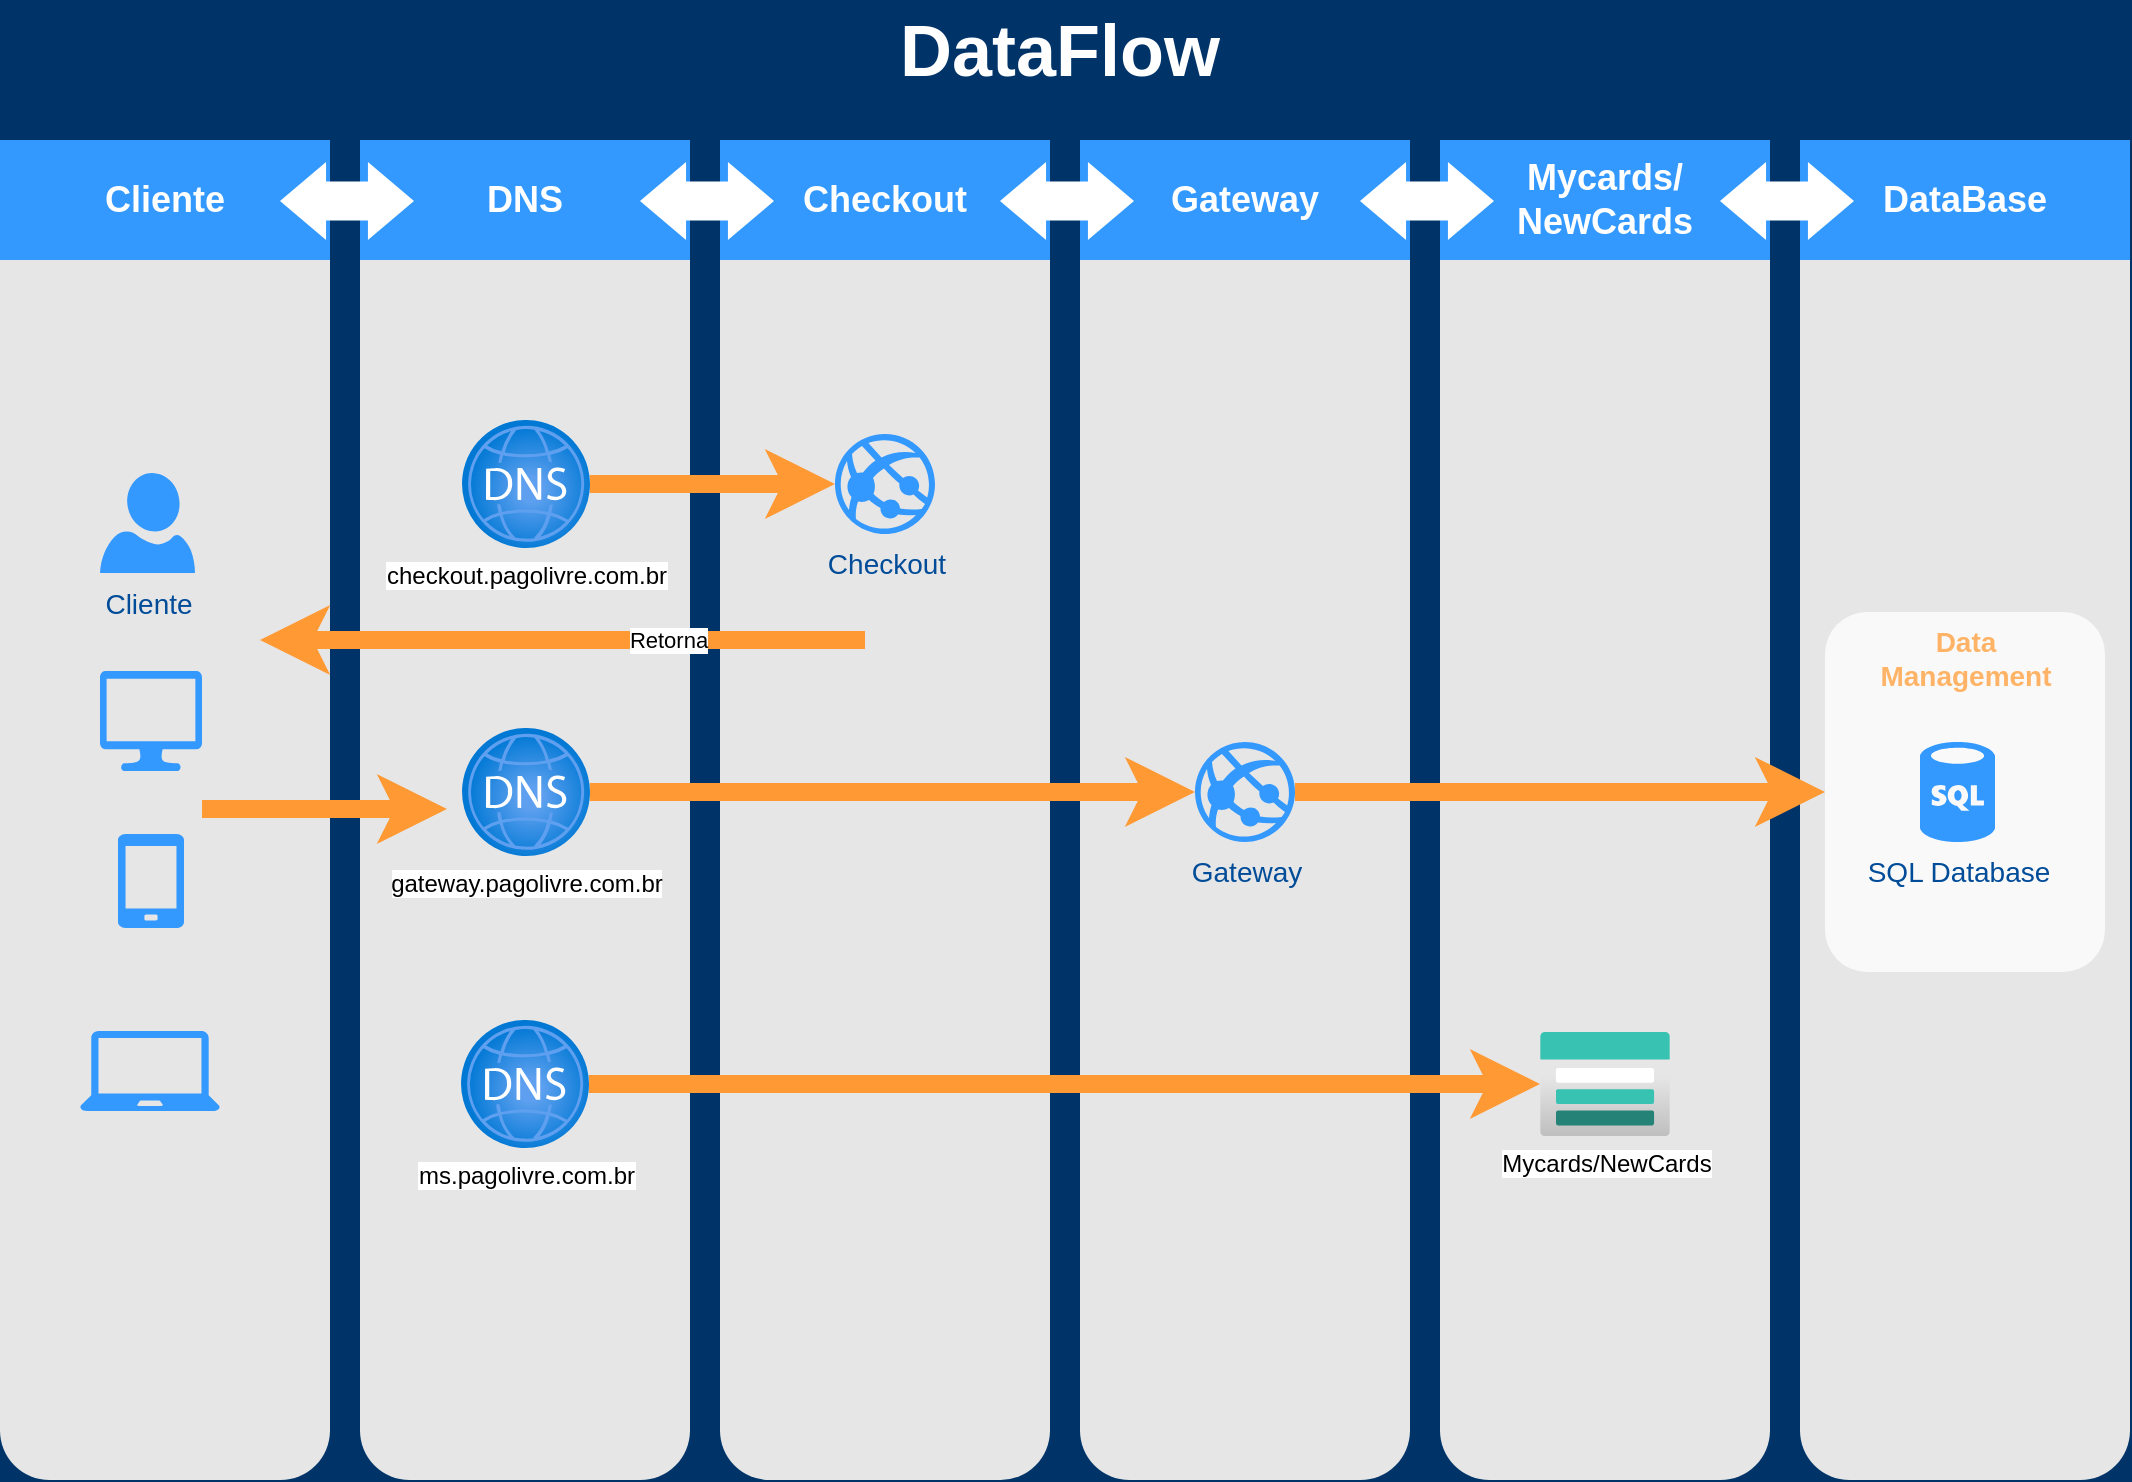 <mxfile version="14.2.6" type="device"><diagram id="6a731a19-8d31-9384-78a2-239565b7b9f0" name="Page-1"><mxGraphModel dx="2062" dy="715" grid="1" gridSize="10" guides="1" tooltips="1" connect="1" arrows="1" fold="1" page="1" pageScale="1" pageWidth="1169" pageHeight="827" background="#003469" math="0" shadow="0"><root><mxCell id="0"/><mxCell id="1" parent="0"/><mxCell id="2019" value="" style="rounded=1;whiteSpace=wrap;html=1;dashed=1;strokeColor=none;strokeWidth=2;fillColor=#E6E6E6;fontFamily=Verdana;fontSize=12;fontColor=#00BEF2" parent="1" vertex="1"><mxGeometry x="40" y="120" width="165" height="670" as="geometry"/></mxCell><mxCell id="2020" value="" style="rounded=1;whiteSpace=wrap;html=1;dashed=1;strokeColor=none;strokeWidth=2;fillColor=#E6E6E6;fontFamily=Verdana;fontSize=12;fontColor=#00BEF2" parent="1" vertex="1"><mxGeometry x="220" y="120" width="165" height="670" as="geometry"/></mxCell><mxCell id="2021" value="" style="rounded=1;whiteSpace=wrap;html=1;dashed=1;strokeColor=none;strokeWidth=2;fillColor=#E6E6E6;fontFamily=Verdana;fontSize=12;fontColor=#00BEF2" parent="1" vertex="1"><mxGeometry x="400" y="120" width="165" height="670" as="geometry"/></mxCell><mxCell id="2022" value="" style="rounded=1;whiteSpace=wrap;html=1;dashed=1;strokeColor=none;strokeWidth=2;fillColor=#E6E6E6;fontFamily=Verdana;fontSize=12;fontColor=#00BEF2" parent="1" vertex="1"><mxGeometry x="580" y="120" width="165" height="670" as="geometry"/></mxCell><mxCell id="2023" value="" style="rounded=1;whiteSpace=wrap;html=1;dashed=1;strokeColor=none;strokeWidth=2;fillColor=#E6E6E6;fontFamily=Verdana;fontSize=12;fontColor=#00BEF2" parent="1" vertex="1"><mxGeometry x="760" y="120" width="165" height="670" as="geometry"/></mxCell><mxCell id="2024" value="" style="rounded=1;whiteSpace=wrap;html=1;dashed=1;strokeColor=none;strokeWidth=2;fillColor=#E6E6E6;fontFamily=Verdana;fontSize=12;fontColor=#00BEF2" parent="1" vertex="1"><mxGeometry x="940" y="120" width="165" height="670" as="geometry"/></mxCell><mxCell id="2025" value="Cliente" style="whiteSpace=wrap;html=1;dashed=1;strokeColor=none;strokeWidth=2;fillColor=#3399FF;fontFamily=Helvetica;fontSize=18;fontColor=#FFFFFF;fontStyle=1" parent="1" vertex="1"><mxGeometry x="40" y="120" width="165" height="60" as="geometry"/></mxCell><mxCell id="2026" value="DNS" style="whiteSpace=wrap;html=1;dashed=1;strokeColor=none;strokeWidth=2;fillColor=#3399FF;fontFamily=Helvetica;fontSize=18;fontColor=#FFFFFF;fontStyle=1" parent="1" vertex="1"><mxGeometry x="220" y="120" width="165" height="60" as="geometry"/></mxCell><mxCell id="2027" value="Checkout" style="whiteSpace=wrap;html=1;dashed=1;strokeColor=none;strokeWidth=2;fillColor=#3399FF;fontFamily=Helvetica;fontSize=18;fontColor=#FFFFFF;fontStyle=1" parent="1" vertex="1"><mxGeometry x="400" y="120" width="165" height="60" as="geometry"/></mxCell><mxCell id="2028" value="Gateway" style="whiteSpace=wrap;html=1;dashed=1;strokeColor=none;strokeWidth=2;fillColor=#3399FF;fontFamily=Helvetica;fontSize=18;fontColor=#FFFFFF;fontStyle=1" parent="1" vertex="1"><mxGeometry x="580" y="120" width="165" height="60" as="geometry"/></mxCell><mxCell id="2029" value="Mycards/&lt;br&gt;NewCards" style="whiteSpace=wrap;html=1;dashed=1;strokeColor=none;strokeWidth=2;fillColor=#3399FF;fontFamily=Helvetica;fontSize=18;fontColor=#FFFFFF;fontStyle=1" parent="1" vertex="1"><mxGeometry x="760" y="120" width="165" height="60" as="geometry"/></mxCell><mxCell id="2030" value="DataBase" style="whiteSpace=wrap;html=1;dashed=1;strokeColor=none;strokeWidth=2;fillColor=#3399FF;fontFamily=Helvetica;fontSize=18;fontColor=#FFFFFF;fontStyle=1" parent="1" vertex="1"><mxGeometry x="940" y="120" width="165" height="60" as="geometry"/></mxCell><mxCell id="2031" value="" style="shape=mxgraph.arrows.two_way_arrow_horizontal;html=1;verticalLabelPosition=bottom;verticalAlign=top;strokeWidth=2;strokeColor=none;dashed=1;fillColor=#FFFFFF;fontFamily=Verdana;fontSize=12;fontColor=#00BEF2" parent="1" vertex="1"><mxGeometry x="180" y="131" width="67" height="39" as="geometry"/></mxCell><mxCell id="2032" value="" style="shape=mxgraph.arrows.two_way_arrow_horizontal;html=1;verticalLabelPosition=bottom;verticalAlign=top;strokeWidth=2;strokeColor=none;dashed=1;fillColor=#FFFFFF;fontFamily=Verdana;fontSize=12;fontColor=#00BEF2" parent="1" vertex="1"><mxGeometry x="360" y="131" width="67" height="39" as="geometry"/></mxCell><mxCell id="2033" value="" style="shape=mxgraph.arrows.two_way_arrow_horizontal;html=1;verticalLabelPosition=bottom;verticalAlign=top;strokeWidth=2;strokeColor=none;dashed=1;fillColor=#FFFFFF;fontFamily=Verdana;fontSize=12;fontColor=#00BEF2" parent="1" vertex="1"><mxGeometry x="540" y="131" width="67" height="39" as="geometry"/></mxCell><mxCell id="2034" value="" style="shape=mxgraph.arrows.two_way_arrow_horizontal;html=1;verticalLabelPosition=bottom;verticalAlign=top;strokeWidth=2;strokeColor=none;dashed=1;fillColor=#FFFFFF;fontFamily=Verdana;fontSize=12;fontColor=#00BEF2" parent="1" vertex="1"><mxGeometry x="720" y="131" width="67" height="39" as="geometry"/></mxCell><mxCell id="2035" value="" style="shape=mxgraph.arrows.two_way_arrow_horizontal;html=1;verticalLabelPosition=bottom;verticalAlign=top;strokeWidth=2;strokeColor=none;dashed=1;fillColor=#FFFFFF;fontFamily=Verdana;fontSize=12;fontColor=#00BEF2" parent="1" vertex="1"><mxGeometry x="900" y="131" width="67" height="39" as="geometry"/></mxCell><mxCell id="2041" value="Cliente" style="verticalLabelPosition=bottom;html=1;verticalAlign=top;strokeColor=none;fillColor=#3399FF;shape=mxgraph.azure.user;dashed=1;fontSize=14;fontColor=#004C99" parent="1" vertex="1"><mxGeometry x="90" y="286.5" width="47.5" height="50" as="geometry"/></mxCell><mxCell id="2045" value="Checkout" style="verticalLabelPosition=bottom;html=1;verticalAlign=top;strokeColor=none;fillColor=#3399FF;shape=mxgraph.azure.azure_website;dashed=1;fontSize=14;fontColor=#004C99" parent="1" vertex="1"><mxGeometry x="457.5" y="267" width="50" height="50" as="geometry"/></mxCell><mxCell id="2047" value="DataFlow" style="text;html=1;strokeColor=none;fillColor=none;align=center;verticalAlign=middle;whiteSpace=wrap;overflow=hidden;dashed=1;fontSize=36;fontColor=#FFFFFF;fontFamily=Helvetica;fontStyle=1" parent="1" vertex="1"><mxGeometry x="40" y="50" width="1060" height="50" as="geometry"/></mxCell><mxCell id="2049" value="Data&lt;div&gt;Management&lt;/div&gt;" style="rounded=1;whiteSpace=wrap;html=1;dashed=1;strokeColor=none;strokeWidth=2;fillColor=#FFFFFF;fontFamily=Helvetica;fontSize=14;fontColor=#FFB366;opacity=75;verticalAlign=top;fontStyle=1" parent="1" vertex="1"><mxGeometry x="952.5" y="356" width="140" height="180" as="geometry"/></mxCell><mxCell id="2052" value="SQL Database" style="verticalLabelPosition=bottom;html=1;verticalAlign=top;strokeColor=none;fillColor=#3399FF;shape=mxgraph.azure.sql_database;dashed=1;fontFamily=Helvetica;fontSize=14;fontColor=#004C99" parent="1" vertex="1"><mxGeometry x="1000" y="421" width="37.5" height="50" as="geometry"/></mxCell><mxCell id="IYcOyhL9-xvR5jl5n8EN-2117" style="edgeStyle=orthogonalEdgeStyle;rounded=0;orthogonalLoop=1;jettySize=auto;html=1;strokeColor=#FF9933;strokeWidth=9;" edge="1" parent="1" source="IYcOyhL9-xvR5jl5n8EN-2094" target="2049"><mxGeometry relative="1" as="geometry"/></mxCell><mxCell id="IYcOyhL9-xvR5jl5n8EN-2094" value="Gateway" style="verticalLabelPosition=bottom;html=1;verticalAlign=top;strokeColor=none;fillColor=#3399FF;shape=mxgraph.azure.azure_website;dashed=1;fontSize=14;fontColor=#004C99" vertex="1" parent="1"><mxGeometry x="637.5" y="421" width="50" height="50" as="geometry"/></mxCell><mxCell id="IYcOyhL9-xvR5jl5n8EN-2102" value="" style="pointerEvents=1;shadow=0;dashed=0;html=1;strokeColor=none;labelPosition=center;verticalLabelPosition=bottom;verticalAlign=top;outlineConnect=0;align=center;shape=mxgraph.office.devices.lcd_monitor;fillColor=#3399FF;" vertex="1" parent="1"><mxGeometry x="90" y="385.5" width="51" height="50" as="geometry"/></mxCell><mxCell id="IYcOyhL9-xvR5jl5n8EN-2103" value="" style="pointerEvents=1;shadow=0;dashed=0;html=1;strokeColor=none;labelPosition=center;verticalLabelPosition=bottom;verticalAlign=top;outlineConnect=0;align=center;shape=mxgraph.office.devices.cell_phone_generic;fillColor=#3399FF;" vertex="1" parent="1"><mxGeometry x="99" y="467" width="33" height="47" as="geometry"/></mxCell><mxCell id="IYcOyhL9-xvR5jl5n8EN-2104" value="" style="pointerEvents=1;shadow=0;dashed=0;html=1;strokeColor=none;labelPosition=center;verticalLabelPosition=bottom;verticalAlign=top;outlineConnect=0;align=center;shape=mxgraph.office.devices.laptop;fillColor=#3399FF;" vertex="1" parent="1"><mxGeometry x="80" y="565.5" width="70" height="40" as="geometry"/></mxCell><mxCell id="IYcOyhL9-xvR5jl5n8EN-2116" style="edgeStyle=orthogonalEdgeStyle;rounded=0;orthogonalLoop=1;jettySize=auto;html=1;strokeWidth=9;strokeColor=#FF9933;" edge="1" parent="1" source="IYcOyhL9-xvR5jl5n8EN-2110" target="2045"><mxGeometry relative="1" as="geometry"/></mxCell><mxCell id="IYcOyhL9-xvR5jl5n8EN-2110" value="checkout.pagolivre.com.br" style="aspect=fixed;html=1;points=[];align=center;image;fontSize=12;image=img/lib/azure2/networking/DNS_Zones.svg;dashed=1;fillColor=none;" vertex="1" parent="1"><mxGeometry x="271" y="260" width="64" height="64" as="geometry"/></mxCell><mxCell id="IYcOyhL9-xvR5jl5n8EN-2114" style="edgeStyle=orthogonalEdgeStyle;rounded=0;orthogonalLoop=1;jettySize=auto;html=1;strokeWidth=9;fillColor=#60a917;strokeColor=#FF9933;" edge="1" parent="1" source="IYcOyhL9-xvR5jl5n8EN-2111" target="IYcOyhL9-xvR5jl5n8EN-2094"><mxGeometry relative="1" as="geometry"/></mxCell><mxCell id="IYcOyhL9-xvR5jl5n8EN-2111" value="gateway.pagolivre.com.br" style="aspect=fixed;html=1;points=[];align=center;image;fontSize=12;image=img/lib/azure2/networking/DNS_Zones.svg;dashed=1;fillColor=none;" vertex="1" parent="1"><mxGeometry x="271" y="414" width="64" height="64" as="geometry"/></mxCell><mxCell id="IYcOyhL9-xvR5jl5n8EN-2115" style="edgeStyle=orthogonalEdgeStyle;rounded=0;orthogonalLoop=1;jettySize=auto;html=1;strokeWidth=9;strokeColor=#FF9933;" edge="1" parent="1" source="IYcOyhL9-xvR5jl5n8EN-2112" target="IYcOyhL9-xvR5jl5n8EN-2113"><mxGeometry relative="1" as="geometry"/></mxCell><mxCell id="IYcOyhL9-xvR5jl5n8EN-2112" value="ms.pagolivre.com.br" style="aspect=fixed;html=1;points=[];align=center;image;fontSize=12;image=img/lib/azure2/networking/DNS_Zones.svg;dashed=1;fillColor=none;" vertex="1" parent="1"><mxGeometry x="270.5" y="560" width="64" height="64" as="geometry"/></mxCell><mxCell id="IYcOyhL9-xvR5jl5n8EN-2113" value="Mycards/NewCards" style="aspect=fixed;html=1;points=[];align=center;image;fontSize=12;image=img/lib/azure2/storage/Storage_Accounts.svg;dashed=1;fillColor=none;" vertex="1" parent="1"><mxGeometry x="810" y="566" width="65" height="52" as="geometry"/></mxCell><mxCell id="IYcOyhL9-xvR5jl5n8EN-2118" style="edgeStyle=orthogonalEdgeStyle;rounded=0;orthogonalLoop=1;jettySize=auto;html=1;strokeWidth=9;strokeColor=#FF9933;endSize=6;" edge="1" parent="1"><mxGeometry relative="1" as="geometry"><mxPoint x="141" y="454.5" as="sourcePoint"/><mxPoint x="263.5" y="454.5" as="targetPoint"/></mxGeometry></mxCell><mxCell id="IYcOyhL9-xvR5jl5n8EN-2120" style="edgeStyle=orthogonalEdgeStyle;rounded=0;orthogonalLoop=1;jettySize=auto;html=1;strokeWidth=9;fillColor=#60a917;strokeColor=#FF9933;" edge="1" parent="1"><mxGeometry relative="1" as="geometry"><mxPoint x="472.5" y="370" as="sourcePoint"/><mxPoint x="170" y="370" as="targetPoint"/></mxGeometry></mxCell><mxCell id="IYcOyhL9-xvR5jl5n8EN-2122" value="Retorna" style="edgeLabel;html=1;align=center;verticalAlign=middle;resizable=0;points=[];" vertex="1" connectable="0" parent="IYcOyhL9-xvR5jl5n8EN-2120"><mxGeometry x="-0.349" relative="1" as="geometry"><mxPoint as="offset"/></mxGeometry></mxCell></root></mxGraphModel></diagram></mxfile>